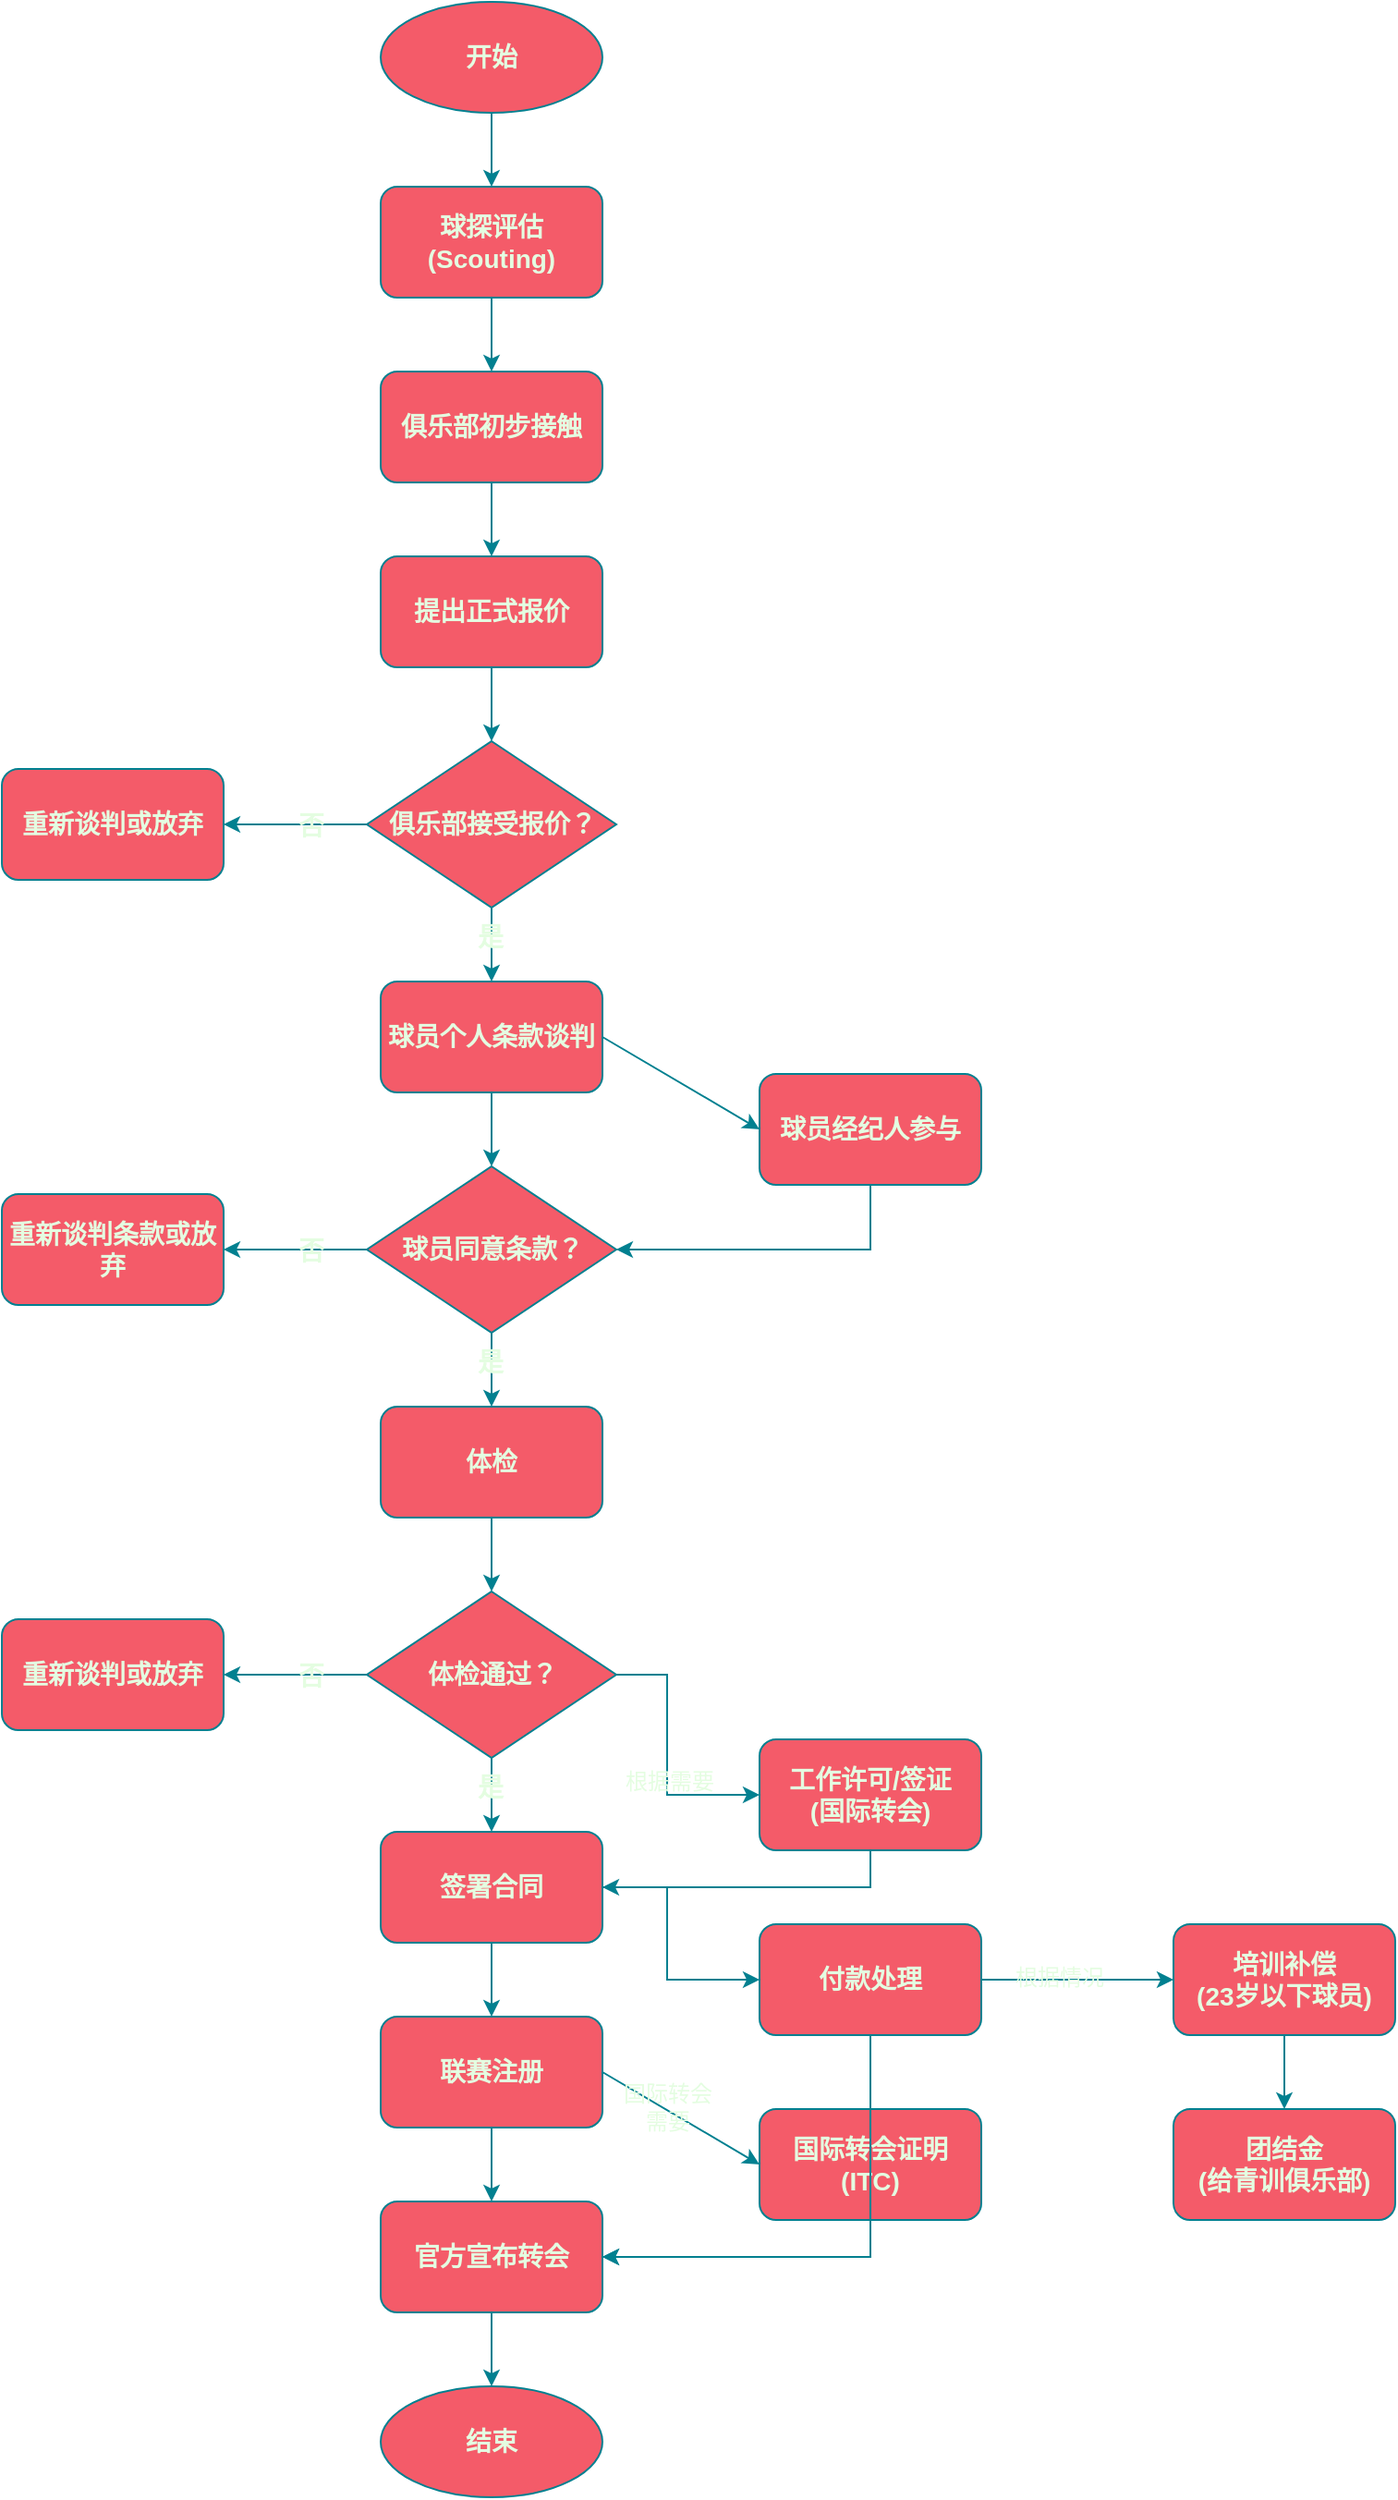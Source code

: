 <mxfile version="26.2.4">
  <diagram id="football_transfer_process" name="足球转会流程">
    <mxGraphModel dx="1044" dy="527" grid="1" gridSize="10" guides="1" tooltips="1" connect="1" arrows="1" fold="1" page="1" pageScale="1" pageWidth="1169" pageHeight="827" math="0" shadow="0">
      <root>
        <mxCell id="0" />
        <mxCell id="1" parent="0" />
        <mxCell id="2" value="开始" style="ellipse;whiteSpace=wrap;html=1;fillColor=#F45B69;strokeColor=#028090;fontSize=14;fontStyle=1;labelBackgroundColor=none;fontColor=#E4FDE1;" parent="1" vertex="1">
          <mxGeometry x="485" y="20" width="120" height="60" as="geometry" />
        </mxCell>
        <mxCell id="3" value="球探评估&lt;br&gt;(Scouting)" style="rounded=1;whiteSpace=wrap;html=1;fillColor=#F45B69;strokeColor=#028090;fontSize=14;fontStyle=1;labelBackgroundColor=none;fontColor=#E4FDE1;" parent="1" vertex="1">
          <mxGeometry x="485" y="120" width="120" height="60" as="geometry" />
        </mxCell>
        <mxCell id="4" value="" style="endArrow=classic;html=1;rounded=0;exitX=0.5;exitY=1;exitDx=0;exitDy=0;entryX=0.5;entryY=0;entryDx=0;entryDy=0;labelBackgroundColor=none;strokeColor=#028090;fontColor=default;" parent="1" source="2" target="3" edge="1">
          <mxGeometry width="50" height="50" relative="1" as="geometry">
            <mxPoint x="560" y="90" as="sourcePoint" />
            <mxPoint x="610" y="40" as="targetPoint" />
          </mxGeometry>
        </mxCell>
        <mxCell id="5" value="俱乐部初步接触" style="rounded=1;whiteSpace=wrap;html=1;fillColor=#F45B69;strokeColor=#028090;fontSize=14;fontStyle=1;labelBackgroundColor=none;fontColor=#E4FDE1;" parent="1" vertex="1">
          <mxGeometry x="485" y="220" width="120" height="60" as="geometry" />
        </mxCell>
        <mxCell id="6" value="" style="endArrow=classic;html=1;rounded=0;exitX=0.5;exitY=1;exitDx=0;exitDy=0;entryX=0.5;entryY=0;entryDx=0;entryDy=0;labelBackgroundColor=none;strokeColor=#028090;fontColor=default;" parent="1" source="3" target="5" edge="1">
          <mxGeometry width="50" height="50" relative="1" as="geometry">
            <mxPoint x="560" y="190" as="sourcePoint" />
            <mxPoint x="610" y="140" as="targetPoint" />
          </mxGeometry>
        </mxCell>
        <mxCell id="7" value="提出正式报价" style="rounded=1;whiteSpace=wrap;html=1;fillColor=#F45B69;strokeColor=#028090;fontSize=14;fontStyle=1;labelBackgroundColor=none;fontColor=#E4FDE1;" parent="1" vertex="1">
          <mxGeometry x="485" y="320" width="120" height="60" as="geometry" />
        </mxCell>
        <mxCell id="8" value="" style="endArrow=classic;html=1;rounded=0;exitX=0.5;exitY=1;exitDx=0;exitDy=0;entryX=0.5;entryY=0;entryDx=0;entryDy=0;labelBackgroundColor=none;strokeColor=#028090;fontColor=default;" parent="1" source="5" target="7" edge="1">
          <mxGeometry width="50" height="50" relative="1" as="geometry">
            <mxPoint x="560" y="290" as="sourcePoint" />
            <mxPoint x="610" y="240" as="targetPoint" />
          </mxGeometry>
        </mxCell>
        <mxCell id="9" value="俱乐部接受报价？" style="rhombus;whiteSpace=wrap;html=1;fillColor=#F45B69;strokeColor=#028090;fontSize=14;fontStyle=1;labelBackgroundColor=none;fontColor=#E4FDE1;" parent="1" vertex="1">
          <mxGeometry x="477.5" y="420" width="135" height="90" as="geometry" />
        </mxCell>
        <mxCell id="10" value="" style="endArrow=classic;html=1;rounded=0;exitX=0.5;exitY=1;exitDx=0;exitDy=0;entryX=0.5;entryY=0;entryDx=0;entryDy=0;labelBackgroundColor=none;strokeColor=#028090;fontColor=default;" parent="1" source="7" target="9" edge="1">
          <mxGeometry width="50" height="50" relative="1" as="geometry">
            <mxPoint x="560" y="390" as="sourcePoint" />
            <mxPoint x="610" y="340" as="targetPoint" />
          </mxGeometry>
        </mxCell>
        <mxCell id="11" value="重新谈判或放弃" style="rounded=1;whiteSpace=wrap;html=1;fillColor=#F45B69;strokeColor=#028090;fontSize=14;fontStyle=1;labelBackgroundColor=none;fontColor=#E4FDE1;" parent="1" vertex="1">
          <mxGeometry x="280" y="435" width="120" height="60" as="geometry" />
        </mxCell>
        <mxCell id="12" value="" style="endArrow=classic;html=1;rounded=0;exitX=0;exitY=0.5;exitDx=0;exitDy=0;entryX=1;entryY=0.5;entryDx=0;entryDy=0;labelBackgroundColor=none;strokeColor=#028090;fontColor=default;" parent="1" source="9" target="11" edge="1">
          <mxGeometry width="50" height="50" relative="1" as="geometry">
            <mxPoint x="480" y="470" as="sourcePoint" />
            <mxPoint x="530" y="420" as="targetPoint" />
          </mxGeometry>
        </mxCell>
        <mxCell id="13" value="否" style="edgeLabel;html=1;align=center;verticalAlign=middle;resizable=0;points=[];fontSize=14;fontStyle=1;labelBackgroundColor=none;fontColor=#E4FDE1;" parent="12" vertex="1" connectable="0">
          <mxGeometry x="-0.2" y="1" relative="1" as="geometry">
            <mxPoint as="offset" />
          </mxGeometry>
        </mxCell>
        <mxCell id="14" value="球员个人条款谈判" style="rounded=1;whiteSpace=wrap;html=1;fillColor=#F45B69;strokeColor=#028090;fontSize=14;fontStyle=1;labelBackgroundColor=none;fontColor=#E4FDE1;" parent="1" vertex="1">
          <mxGeometry x="485" y="550" width="120" height="60" as="geometry" />
        </mxCell>
        <mxCell id="15" value="" style="endArrow=classic;html=1;rounded=0;exitX=0.5;exitY=1;exitDx=0;exitDy=0;entryX=0.5;entryY=0;entryDx=0;entryDy=0;labelBackgroundColor=none;strokeColor=#028090;fontColor=default;" parent="1" source="9" target="14" edge="1">
          <mxGeometry width="50" height="50" relative="1" as="geometry">
            <mxPoint x="540" y="520" as="sourcePoint" />
            <mxPoint x="590" y="470" as="targetPoint" />
          </mxGeometry>
        </mxCell>
        <mxCell id="16" value="是" style="edgeLabel;html=1;align=center;verticalAlign=middle;resizable=0;points=[];fontSize=14;fontStyle=1;labelBackgroundColor=none;fontColor=#E4FDE1;" parent="15" vertex="1" connectable="0">
          <mxGeometry x="-0.2" y="-1" relative="1" as="geometry">
            <mxPoint as="offset" />
          </mxGeometry>
        </mxCell>
        <mxCell id="17" value="球员同意条款？" style="rhombus;whiteSpace=wrap;html=1;fillColor=#F45B69;strokeColor=#028090;fontSize=14;fontStyle=1;labelBackgroundColor=none;fontColor=#E4FDE1;" parent="1" vertex="1">
          <mxGeometry x="477.5" y="650" width="135" height="90" as="geometry" />
        </mxCell>
        <mxCell id="18" value="" style="endArrow=classic;html=1;rounded=0;exitX=0.5;exitY=1;exitDx=0;exitDy=0;entryX=0.5;entryY=0;entryDx=0;entryDy=0;labelBackgroundColor=none;strokeColor=#028090;fontColor=default;" parent="1" source="14" target="17" edge="1">
          <mxGeometry width="50" height="50" relative="1" as="geometry">
            <mxPoint x="540" y="620" as="sourcePoint" />
            <mxPoint x="590" y="570" as="targetPoint" />
          </mxGeometry>
        </mxCell>
        <mxCell id="19" value="重新谈判条款或放弃" style="rounded=1;whiteSpace=wrap;html=1;fillColor=#F45B69;strokeColor=#028090;fontSize=14;fontStyle=1;labelBackgroundColor=none;fontColor=#E4FDE1;" parent="1" vertex="1">
          <mxGeometry x="280" y="665" width="120" height="60" as="geometry" />
        </mxCell>
        <mxCell id="20" value="" style="endArrow=classic;html=1;rounded=0;exitX=0;exitY=0.5;exitDx=0;exitDy=0;entryX=1;entryY=0.5;entryDx=0;entryDy=0;labelBackgroundColor=none;strokeColor=#028090;fontColor=default;" parent="1" source="17" target="19" edge="1">
          <mxGeometry width="50" height="50" relative="1" as="geometry">
            <mxPoint x="480" y="700" as="sourcePoint" />
            <mxPoint x="530" y="650" as="targetPoint" />
          </mxGeometry>
        </mxCell>
        <mxCell id="21" value="否" style="edgeLabel;html=1;align=center;verticalAlign=middle;resizable=0;points=[];fontSize=14;fontStyle=1;labelBackgroundColor=none;fontColor=#E4FDE1;" parent="20" vertex="1" connectable="0">
          <mxGeometry x="-0.2" y="1" relative="1" as="geometry">
            <mxPoint as="offset" />
          </mxGeometry>
        </mxCell>
        <mxCell id="22" value="体检" style="rounded=1;whiteSpace=wrap;html=1;fillColor=#F45B69;strokeColor=#028090;fontSize=14;fontStyle=1;labelBackgroundColor=none;fontColor=#E4FDE1;" parent="1" vertex="1">
          <mxGeometry x="485" y="780" width="120" height="60" as="geometry" />
        </mxCell>
        <mxCell id="23" value="" style="endArrow=classic;html=1;rounded=0;exitX=0.5;exitY=1;exitDx=0;exitDy=0;entryX=0.5;entryY=0;entryDx=0;entryDy=0;labelBackgroundColor=none;strokeColor=#028090;fontColor=default;" parent="1" source="17" target="22" edge="1">
          <mxGeometry width="50" height="50" relative="1" as="geometry">
            <mxPoint x="540" y="750" as="sourcePoint" />
            <mxPoint x="590" y="700" as="targetPoint" />
          </mxGeometry>
        </mxCell>
        <mxCell id="24" value="是" style="edgeLabel;html=1;align=center;verticalAlign=middle;resizable=0;points=[];fontSize=14;fontStyle=1;labelBackgroundColor=none;fontColor=#E4FDE1;" parent="23" vertex="1" connectable="0">
          <mxGeometry x="-0.2" y="-1" relative="1" as="geometry">
            <mxPoint as="offset" />
          </mxGeometry>
        </mxCell>
        <mxCell id="25" value="体检通过？" style="rhombus;whiteSpace=wrap;html=1;fillColor=#F45B69;strokeColor=#028090;fontSize=14;fontStyle=1;labelBackgroundColor=none;fontColor=#E4FDE1;" parent="1" vertex="1">
          <mxGeometry x="477.5" y="880" width="135" height="90" as="geometry" />
        </mxCell>
        <mxCell id="26" value="" style="endArrow=classic;html=1;rounded=0;exitX=0.5;exitY=1;exitDx=0;exitDy=0;entryX=0.5;entryY=0;entryDx=0;entryDy=0;labelBackgroundColor=none;strokeColor=#028090;fontColor=default;" parent="1" source="22" target="25" edge="1">
          <mxGeometry width="50" height="50" relative="1" as="geometry">
            <mxPoint x="540" y="850" as="sourcePoint" />
            <mxPoint x="590" y="800" as="targetPoint" />
          </mxGeometry>
        </mxCell>
        <mxCell id="27" value="重新谈判或放弃" style="rounded=1;whiteSpace=wrap;html=1;fillColor=#F45B69;strokeColor=#028090;fontSize=14;fontStyle=1;labelBackgroundColor=none;fontColor=#E4FDE1;" parent="1" vertex="1">
          <mxGeometry x="280" y="895" width="120" height="60" as="geometry" />
        </mxCell>
        <mxCell id="28" value="" style="endArrow=classic;html=1;rounded=0;exitX=0;exitY=0.5;exitDx=0;exitDy=0;entryX=1;entryY=0.5;entryDx=0;entryDy=0;labelBackgroundColor=none;strokeColor=#028090;fontColor=default;" parent="1" source="25" target="27" edge="1">
          <mxGeometry width="50" height="50" relative="1" as="geometry">
            <mxPoint x="480" y="930" as="sourcePoint" />
            <mxPoint x="530" y="880" as="targetPoint" />
          </mxGeometry>
        </mxCell>
        <mxCell id="29" value="否" style="edgeLabel;html=1;align=center;verticalAlign=middle;resizable=0;points=[];fontSize=14;fontStyle=1;labelBackgroundColor=none;fontColor=#E4FDE1;" parent="28" vertex="1" connectable="0">
          <mxGeometry x="-0.2" y="1" relative="1" as="geometry">
            <mxPoint as="offset" />
          </mxGeometry>
        </mxCell>
        <mxCell id="30" value="签署合同" style="rounded=1;whiteSpace=wrap;html=1;fillColor=#F45B69;strokeColor=#028090;fontSize=14;fontStyle=1;labelBackgroundColor=none;fontColor=#E4FDE1;" parent="1" vertex="1">
          <mxGeometry x="485" y="1010" width="120" height="60" as="geometry" />
        </mxCell>
        <mxCell id="31" value="" style="endArrow=classic;html=1;rounded=0;exitX=0.5;exitY=1;exitDx=0;exitDy=0;entryX=0.5;entryY=0;entryDx=0;entryDy=0;labelBackgroundColor=none;strokeColor=#028090;fontColor=default;" parent="1" source="25" target="30" edge="1">
          <mxGeometry width="50" height="50" relative="1" as="geometry">
            <mxPoint x="540" y="980" as="sourcePoint" />
            <mxPoint x="590" y="930" as="targetPoint" />
          </mxGeometry>
        </mxCell>
        <mxCell id="32" value="是" style="edgeLabel;html=1;align=center;verticalAlign=middle;resizable=0;points=[];fontSize=14;fontStyle=1;labelBackgroundColor=none;fontColor=#E4FDE1;" parent="31" vertex="1" connectable="0">
          <mxGeometry x="-0.2" y="-1" relative="1" as="geometry">
            <mxPoint as="offset" />
          </mxGeometry>
        </mxCell>
        <mxCell id="33" value="联赛注册" style="rounded=1;whiteSpace=wrap;html=1;fillColor=#F45B69;strokeColor=#028090;fontSize=14;fontStyle=1;labelBackgroundColor=none;fontColor=#E4FDE1;" parent="1" vertex="1">
          <mxGeometry x="485" y="1110" width="120" height="60" as="geometry" />
        </mxCell>
        <mxCell id="34" value="" style="endArrow=classic;html=1;rounded=0;exitX=0.5;exitY=1;exitDx=0;exitDy=0;entryX=0.5;entryY=0;entryDx=0;entryDy=0;labelBackgroundColor=none;strokeColor=#028090;fontColor=default;" parent="1" source="30" target="33" edge="1">
          <mxGeometry width="50" height="50" relative="1" as="geometry">
            <mxPoint x="540" y="1080" as="sourcePoint" />
            <mxPoint x="590" y="1030" as="targetPoint" />
          </mxGeometry>
        </mxCell>
        <mxCell id="35" value="官方宣布转会" style="rounded=1;whiteSpace=wrap;html=1;fillColor=#F45B69;strokeColor=#028090;fontSize=14;fontStyle=1;labelBackgroundColor=none;fontColor=#E4FDE1;" parent="1" vertex="1">
          <mxGeometry x="485" y="1210" width="120" height="60" as="geometry" />
        </mxCell>
        <mxCell id="36" value="" style="endArrow=classic;html=1;rounded=0;exitX=0.5;exitY=1;exitDx=0;exitDy=0;entryX=0.5;entryY=0;entryDx=0;entryDy=0;labelBackgroundColor=none;strokeColor=#028090;fontColor=default;" parent="1" source="33" target="35" edge="1">
          <mxGeometry width="50" height="50" relative="1" as="geometry">
            <mxPoint x="540" y="1180" as="sourcePoint" />
            <mxPoint x="590" y="1130" as="targetPoint" />
          </mxGeometry>
        </mxCell>
        <mxCell id="37" value="结束" style="ellipse;whiteSpace=wrap;html=1;fillColor=#F45B69;strokeColor=#028090;fontSize=14;fontStyle=1;labelBackgroundColor=none;fontColor=#E4FDE1;" parent="1" vertex="1">
          <mxGeometry x="485" y="1310" width="120" height="60" as="geometry" />
        </mxCell>
        <mxCell id="38" value="" style="endArrow=classic;html=1;rounded=0;exitX=0.5;exitY=1;exitDx=0;exitDy=0;entryX=0.5;entryY=0;entryDx=0;entryDy=0;labelBackgroundColor=none;strokeColor=#028090;fontColor=default;" parent="1" source="35" target="37" edge="1">
          <mxGeometry width="50" height="50" relative="1" as="geometry">
            <mxPoint x="540" y="1280" as="sourcePoint" />
            <mxPoint x="590" y="1230" as="targetPoint" />
          </mxGeometry>
        </mxCell>
        <mxCell id="39" value="付款处理" style="rounded=1;whiteSpace=wrap;html=1;fillColor=#F45B69;strokeColor=#028090;fontSize=14;fontStyle=1;labelBackgroundColor=none;fontColor=#E4FDE1;" parent="1" vertex="1">
          <mxGeometry x="690" y="1060" width="120" height="60" as="geometry" />
        </mxCell>
        <mxCell id="40" value="" style="endArrow=classic;html=1;rounded=0;exitX=1;exitY=0.5;exitDx=0;exitDy=0;entryX=0;entryY=0.5;entryDx=0;entryDy=0;labelBackgroundColor=none;strokeColor=#028090;fontColor=default;" parent="1" source="30" target="39" edge="1">
          <mxGeometry width="50" height="50" relative="1" as="geometry">
            <mxPoint x="620" y="1040" as="sourcePoint" />
            <mxPoint x="670" y="990" as="targetPoint" />
            <Array as="points">
              <mxPoint x="640" y="1040" />
              <mxPoint x="640" y="1090" />
            </Array>
          </mxGeometry>
        </mxCell>
        <mxCell id="41" value="国际转会证明&lt;br&gt;(ITC)" style="rounded=1;whiteSpace=wrap;html=1;fillColor=#F45B69;strokeColor=#028090;fontSize=14;fontStyle=1;labelBackgroundColor=none;fontColor=#E4FDE1;" parent="1" vertex="1">
          <mxGeometry x="690" y="1160" width="120" height="60" as="geometry" />
        </mxCell>
        <mxCell id="42" value="" style="endArrow=classic;html=1;rounded=0;exitX=1;exitY=0.5;exitDx=0;exitDy=0;entryX=0;entryY=0.5;entryDx=0;entryDy=0;labelBackgroundColor=none;strokeColor=#028090;fontColor=default;" parent="1" source="33" target="41" edge="1">
          <mxGeometry width="50" height="50" relative="1" as="geometry">
            <mxPoint x="620" y="1140" as="sourcePoint" />
            <mxPoint x="670" y="1090" as="targetPoint" />
          </mxGeometry>
        </mxCell>
        <mxCell id="43" value="国际转会&lt;br&gt;需要" style="edgeLabel;html=1;align=center;verticalAlign=middle;resizable=0;points=[];fontSize=12;labelBackgroundColor=none;fontColor=#E4FDE1;" parent="42" vertex="1" connectable="0">
          <mxGeometry x="-0.2" y="1" relative="1" as="geometry">
            <mxPoint as="offset" />
          </mxGeometry>
        </mxCell>
        <mxCell id="44" value="" style="endArrow=classic;html=1;rounded=0;exitX=0.5;exitY=1;exitDx=0;exitDy=0;entryX=1;entryY=0.5;entryDx=0;entryDy=0;labelBackgroundColor=none;strokeColor=#028090;fontColor=default;" parent="1" source="39" target="35" edge="1">
          <mxGeometry width="50" height="50" relative="1" as="geometry">
            <mxPoint x="750" y="1130" as="sourcePoint" />
            <mxPoint x="800" y="1080" as="targetPoint" />
            <Array as="points">
              <mxPoint x="750" y="1240" />
            </Array>
          </mxGeometry>
        </mxCell>
        <mxCell id="45" value="" style="endArrow=classic;html=1;rounded=0;exitX=0.5;exitY=1;exitDx=0;exitDy=0;entryX=1;entryY=0.5;entryDx=0;entryDy=0;labelBackgroundColor=none;strokeColor=#028090;fontColor=default;" parent="1" source="41" target="35" edge="1">
          <mxGeometry width="50" height="50" relative="1" as="geometry">
            <mxPoint x="750" y="1230" as="sourcePoint" />
            <mxPoint x="800" y="1180" as="targetPoint" />
            <Array as="points">
              <mxPoint x="750" y="1240" />
            </Array>
          </mxGeometry>
        </mxCell>
        <mxCell id="46" value="球员经纪人参与" style="rounded=1;whiteSpace=wrap;html=1;fillColor=#F45B69;strokeColor=#028090;fontSize=14;fontStyle=1;labelBackgroundColor=none;fontColor=#E4FDE1;" parent="1" vertex="1">
          <mxGeometry x="690" y="600" width="120" height="60" as="geometry" />
        </mxCell>
        <mxCell id="47" value="" style="endArrow=classic;html=1;rounded=0;exitX=1;exitY=0.5;exitDx=0;exitDy=0;entryX=0;entryY=0.5;entryDx=0;entryDy=0;labelBackgroundColor=none;strokeColor=#028090;fontColor=default;" parent="1" source="14" target="46" edge="1">
          <mxGeometry width="50" height="50" relative="1" as="geometry">
            <mxPoint x="620" y="580" as="sourcePoint" />
            <mxPoint x="670" y="530" as="targetPoint" />
          </mxGeometry>
        </mxCell>
        <mxCell id="48" value="" style="endArrow=classic;html=1;rounded=0;exitX=0.5;exitY=1;exitDx=0;exitDy=0;entryX=1;entryY=0.5;entryDx=0;entryDy=0;labelBackgroundColor=none;strokeColor=#028090;fontColor=default;" parent="1" source="46" target="17" edge="1">
          <mxGeometry width="50" height="50" relative="1" as="geometry">
            <mxPoint x="750" y="670" as="sourcePoint" />
            <mxPoint x="800" y="620" as="targetPoint" />
            <Array as="points">
              <mxPoint x="750" y="695" />
            </Array>
          </mxGeometry>
        </mxCell>
        <mxCell id="49" value="工作许可/签证&lt;br&gt;(国际转会)" style="rounded=1;whiteSpace=wrap;html=1;fillColor=#F45B69;strokeColor=#028090;fontSize=14;fontStyle=1;labelBackgroundColor=none;fontColor=#E4FDE1;" parent="1" vertex="1">
          <mxGeometry x="690" y="960" width="120" height="60" as="geometry" />
        </mxCell>
        <mxCell id="50" value="" style="endArrow=classic;html=1;rounded=0;exitX=1;exitY=0.5;exitDx=0;exitDy=0;entryX=0;entryY=0.5;entryDx=0;entryDy=0;labelBackgroundColor=none;strokeColor=#028090;fontColor=default;" parent="1" source="25" target="49" edge="1">
          <mxGeometry width="50" height="50" relative="1" as="geometry">
            <mxPoint x="620" y="925" as="sourcePoint" />
            <mxPoint x="670" y="875" as="targetPoint" />
            <Array as="points">
              <mxPoint x="640" y="925" />
              <mxPoint x="640" y="990" />
            </Array>
          </mxGeometry>
        </mxCell>
        <mxCell id="51" value="根据需要" style="edgeLabel;html=1;align=center;verticalAlign=middle;resizable=0;points=[];fontSize=12;labelBackgroundColor=none;fontColor=#E4FDE1;" parent="50" vertex="1" connectable="0">
          <mxGeometry x="0.2" y="1" relative="1" as="geometry">
            <mxPoint as="offset" />
          </mxGeometry>
        </mxCell>
        <mxCell id="52" value="" style="endArrow=classic;html=1;rounded=0;exitX=0.5;exitY=1;exitDx=0;exitDy=0;entryX=1;entryY=0.5;entryDx=0;entryDy=0;labelBackgroundColor=none;strokeColor=#028090;fontColor=default;" parent="1" source="49" target="30" edge="1">
          <mxGeometry width="50" height="50" relative="1" as="geometry">
            <mxPoint x="750" y="1030" as="sourcePoint" />
            <mxPoint x="800" y="980" as="targetPoint" />
            <Array as="points">
              <mxPoint x="750" y="1040" />
            </Array>
          </mxGeometry>
        </mxCell>
        <mxCell id="53" value="培训补偿&lt;br&gt;(23岁以下球员)" style="rounded=1;whiteSpace=wrap;html=1;fillColor=#F45B69;strokeColor=#028090;fontSize=14;fontStyle=1;labelBackgroundColor=none;fontColor=#E4FDE1;" parent="1" vertex="1">
          <mxGeometry x="914" y="1060" width="120" height="60" as="geometry" />
        </mxCell>
        <mxCell id="54" value="" style="endArrow=classic;html=1;rounded=0;exitX=1;exitY=0.5;exitDx=0;exitDy=0;entryX=0;entryY=0.5;entryDx=0;entryDy=0;labelBackgroundColor=none;strokeColor=#028090;fontColor=default;" parent="1" source="39" target="53" edge="1">
          <mxGeometry width="50" height="50" relative="1" as="geometry">
            <mxPoint x="820" y="1090" as="sourcePoint" />
            <mxPoint x="870" y="1040" as="targetPoint" />
          </mxGeometry>
        </mxCell>
        <mxCell id="55" value="根据情况" style="edgeLabel;html=1;align=center;verticalAlign=middle;resizable=0;points=[];fontSize=12;labelBackgroundColor=none;fontColor=#E4FDE1;" parent="54" vertex="1" connectable="0">
          <mxGeometry x="-0.2" y="1" relative="1" as="geometry">
            <mxPoint as="offset" />
          </mxGeometry>
        </mxCell>
        <mxCell id="56" value="团结金&lt;br&gt;(给青训俱乐部)" style="rounded=1;whiteSpace=wrap;html=1;fillColor=#F45B69;strokeColor=#028090;fontSize=14;fontStyle=1;labelBackgroundColor=none;fontColor=#E4FDE1;" parent="1" vertex="1">
          <mxGeometry x="914" y="1160" width="120" height="60" as="geometry" />
        </mxCell>
        <mxCell id="57" value="" style="endArrow=classic;html=1;rounded=0;exitX=0.5;exitY=1;exitDx=0;exitDy=0;entryX=0.5;entryY=0;entryDx=0;entryDy=0;labelBackgroundColor=none;strokeColor=#028090;fontColor=default;" parent="1" source="53" target="56" edge="1">
          <mxGeometry width="50" height="50" relative="1" as="geometry">
            <mxPoint x="974" y="1130" as="sourcePoint" />
            <mxPoint x="1024" y="1080" as="targetPoint" />
          </mxGeometry>
        </mxCell>
      </root>
    </mxGraphModel>
  </diagram>
</mxfile>
